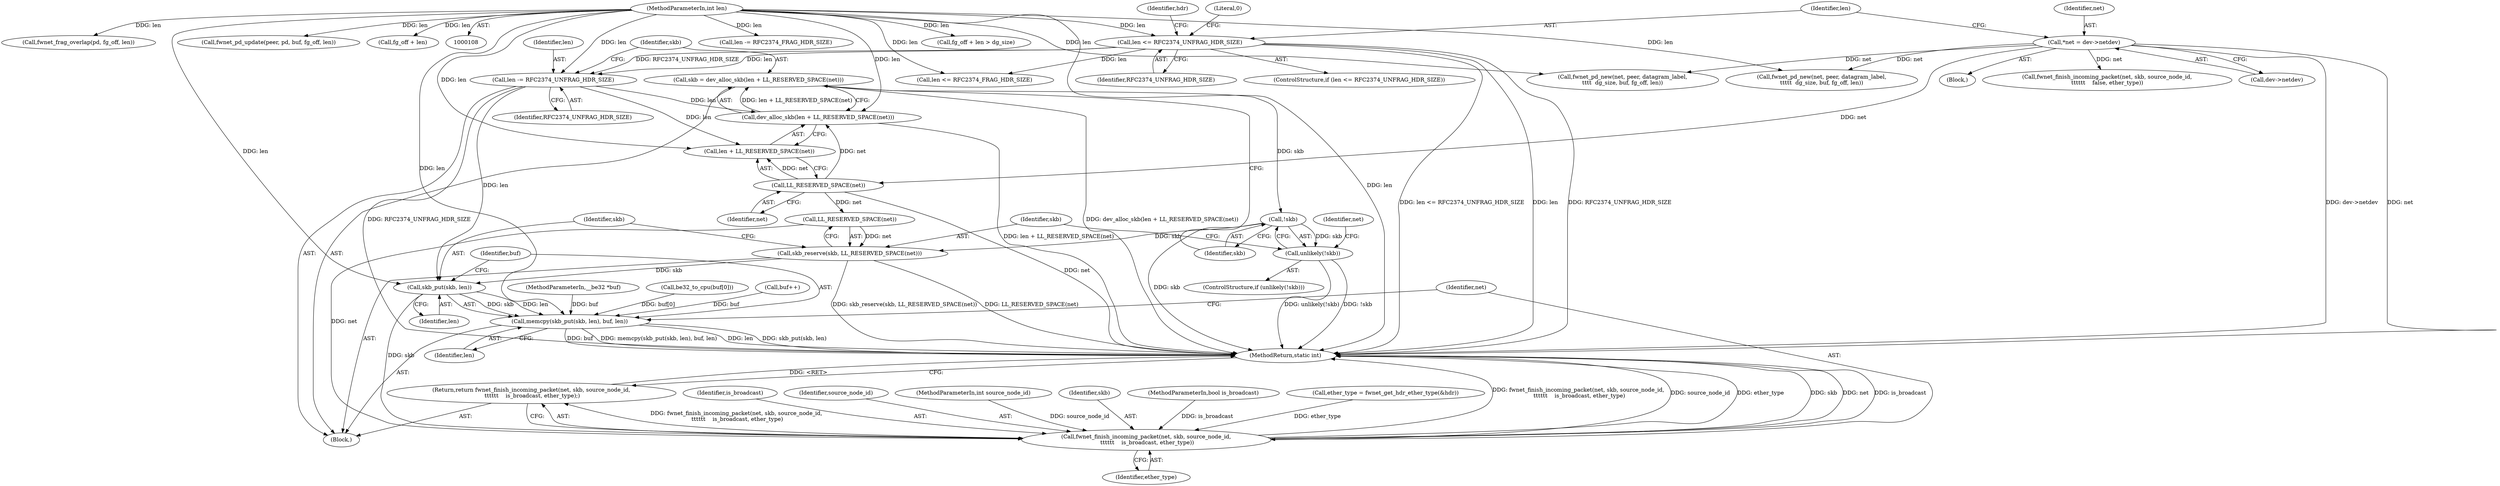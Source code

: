 digraph "0_linux_667121ace9dbafb368618dbabcf07901c962ddac@integer" {
"1000167" [label="(Call,skb = dev_alloc_skb(len + LL_RESERVED_SPACE(net)))"];
"1000169" [label="(Call,dev_alloc_skb(len + LL_RESERVED_SPACE(net)))"];
"1000164" [label="(Call,len -= RFC2374_UNFRAG_HDR_SIZE)"];
"1000134" [label="(Call,len <= RFC2374_UNFRAG_HDR_SIZE)"];
"1000111" [label="(MethodParameterIn,int len)"];
"1000172" [label="(Call,LL_RESERVED_SPACE(net))"];
"1000118" [label="(Call,*net = dev->netdev)"];
"1000176" [label="(Call,!skb)"];
"1000175" [label="(Call,unlikely(!skb))"];
"1000188" [label="(Call,skb_reserve(skb, LL_RESERVED_SPACE(net)))"];
"1000193" [label="(Call,skb_put(skb, len))"];
"1000192" [label="(Call,memcpy(skb_put(skb, len), buf, len))"];
"1000199" [label="(Call,fwnet_finish_incoming_packet(net, skb, source_node_id,\n \t\t\t\t\t\t    is_broadcast, ether_type))"];
"1000198" [label="(Return,return fwnet_finish_incoming_packet(net, skb, source_node_id,\n \t\t\t\t\t\t    is_broadcast, ether_type);)"];
"1000188" [label="(Call,skb_reserve(skb, LL_RESERVED_SPACE(net)))"];
"1000166" [label="(Identifier,RFC2374_UNFRAG_HDR_SIZE)"];
"1000206" [label="(Call,len <= RFC2374_FRAG_HDR_SIZE)"];
"1000222" [label="(Call,len -= RFC2374_FRAG_HDR_SIZE)"];
"1000177" [label="(Identifier,skb)"];
"1000203" [label="(Identifier,is_broadcast)"];
"1000162" [label="(Call,buf++)"];
"1000259" [label="(Call,fg_off + len > dg_size)"];
"1000175" [label="(Call,unlikely(!skb))"];
"1000111" [label="(MethodParameterIn,int len)"];
"1000190" [label="(Call,LL_RESERVED_SPACE(net))"];
"1000168" [label="(Identifier,skb)"];
"1000202" [label="(Identifier,source_node_id)"];
"1000112" [label="(MethodParameterIn,int source_node_id)"];
"1000173" [label="(Identifier,net)"];
"1000172" [label="(Call,LL_RESERVED_SPACE(net))"];
"1000449" [label="(MethodReturn,static int)"];
"1000189" [label="(Identifier,skb)"];
"1000192" [label="(Call,memcpy(skb_put(skb, len), buf, len))"];
"1000201" [label="(Identifier,skb)"];
"1000182" [label="(Identifier,net)"];
"1000196" [label="(Identifier,buf)"];
"1000115" [label="(Block,)"];
"1000200" [label="(Identifier,net)"];
"1000135" [label="(Identifier,len)"];
"1000194" [label="(Identifier,skb)"];
"1000169" [label="(Call,dev_alloc_skb(len + LL_RESERVED_SPACE(net)))"];
"1000170" [label="(Call,len + LL_RESERVED_SPACE(net))"];
"1000110" [label="(MethodParameterIn,__be32 *buf)"];
"1000114" [label="(MethodParameterIn,bool is_broadcast)"];
"1000118" [label="(Call,*net = dev->netdev)"];
"1000336" [label="(Call,fwnet_frag_overlap(pd, fg_off, len))"];
"1000310" [label="(Call,fwnet_pd_new(net, peer, datagram_label,\n\t\t\t\t  dg_size, buf, fg_off, len))"];
"1000119" [label="(Identifier,net)"];
"1000199" [label="(Call,fwnet_finish_incoming_packet(net, skb, source_node_id,\n \t\t\t\t\t\t    is_broadcast, ether_type))"];
"1000431" [label="(Call,fwnet_finish_incoming_packet(net, skb, source_node_id,\n\t\t\t\t\t\t    false, ether_type))"];
"1000136" [label="(Identifier,RFC2374_UNFRAG_HDR_SIZE)"];
"1000176" [label="(Call,!skb)"];
"1000165" [label="(Identifier,len)"];
"1000120" [label="(Call,dev->netdev)"];
"1000195" [label="(Identifier,len)"];
"1000376" [label="(Call,fwnet_pd_update(peer, pd, buf, fg_off, len))"];
"1000143" [label="(Call,be32_to_cpu(buf[0]))"];
"1000174" [label="(ControlStructure,if (unlikely(!skb)))"];
"1000350" [label="(Call,fwnet_pd_new(net, peer, datagram_label,\n\t\t\t\t\t  dg_size, buf, fg_off, len))"];
"1000204" [label="(Identifier,ether_type)"];
"1000133" [label="(ControlStructure,if (len <= RFC2374_UNFRAG_HDR_SIZE))"];
"1000157" [label="(Call,ether_type = fwnet_get_hdr_ether_type(&hdr))"];
"1000167" [label="(Call,skb = dev_alloc_skb(len + LL_RESERVED_SPACE(net)))"];
"1000164" [label="(Call,len -= RFC2374_UNFRAG_HDR_SIZE)"];
"1000141" [label="(Identifier,hdr)"];
"1000134" [label="(Call,len <= RFC2374_UNFRAG_HDR_SIZE)"];
"1000260" [label="(Call,fg_off + len)"];
"1000156" [label="(Block,)"];
"1000198" [label="(Return,return fwnet_finish_incoming_packet(net, skb, source_node_id,\n \t\t\t\t\t\t    is_broadcast, ether_type);)"];
"1000138" [label="(Literal,0)"];
"1000197" [label="(Identifier,len)"];
"1000193" [label="(Call,skb_put(skb, len))"];
"1000167" -> "1000156"  [label="AST: "];
"1000167" -> "1000169"  [label="CFG: "];
"1000168" -> "1000167"  [label="AST: "];
"1000169" -> "1000167"  [label="AST: "];
"1000177" -> "1000167"  [label="CFG: "];
"1000167" -> "1000449"  [label="DDG: dev_alloc_skb(len + LL_RESERVED_SPACE(net))"];
"1000169" -> "1000167"  [label="DDG: len + LL_RESERVED_SPACE(net)"];
"1000167" -> "1000176"  [label="DDG: skb"];
"1000169" -> "1000170"  [label="CFG: "];
"1000170" -> "1000169"  [label="AST: "];
"1000169" -> "1000449"  [label="DDG: len + LL_RESERVED_SPACE(net)"];
"1000164" -> "1000169"  [label="DDG: len"];
"1000111" -> "1000169"  [label="DDG: len"];
"1000172" -> "1000169"  [label="DDG: net"];
"1000164" -> "1000156"  [label="AST: "];
"1000164" -> "1000166"  [label="CFG: "];
"1000165" -> "1000164"  [label="AST: "];
"1000166" -> "1000164"  [label="AST: "];
"1000168" -> "1000164"  [label="CFG: "];
"1000164" -> "1000449"  [label="DDG: RFC2374_UNFRAG_HDR_SIZE"];
"1000134" -> "1000164"  [label="DDG: RFC2374_UNFRAG_HDR_SIZE"];
"1000134" -> "1000164"  [label="DDG: len"];
"1000111" -> "1000164"  [label="DDG: len"];
"1000164" -> "1000170"  [label="DDG: len"];
"1000164" -> "1000193"  [label="DDG: len"];
"1000134" -> "1000133"  [label="AST: "];
"1000134" -> "1000136"  [label="CFG: "];
"1000135" -> "1000134"  [label="AST: "];
"1000136" -> "1000134"  [label="AST: "];
"1000138" -> "1000134"  [label="CFG: "];
"1000141" -> "1000134"  [label="CFG: "];
"1000134" -> "1000449"  [label="DDG: len <= RFC2374_UNFRAG_HDR_SIZE"];
"1000134" -> "1000449"  [label="DDG: len"];
"1000134" -> "1000449"  [label="DDG: RFC2374_UNFRAG_HDR_SIZE"];
"1000111" -> "1000134"  [label="DDG: len"];
"1000134" -> "1000206"  [label="DDG: len"];
"1000111" -> "1000108"  [label="AST: "];
"1000111" -> "1000449"  [label="DDG: len"];
"1000111" -> "1000170"  [label="DDG: len"];
"1000111" -> "1000193"  [label="DDG: len"];
"1000111" -> "1000192"  [label="DDG: len"];
"1000111" -> "1000206"  [label="DDG: len"];
"1000111" -> "1000222"  [label="DDG: len"];
"1000111" -> "1000259"  [label="DDG: len"];
"1000111" -> "1000260"  [label="DDG: len"];
"1000111" -> "1000310"  [label="DDG: len"];
"1000111" -> "1000336"  [label="DDG: len"];
"1000111" -> "1000350"  [label="DDG: len"];
"1000111" -> "1000376"  [label="DDG: len"];
"1000172" -> "1000170"  [label="AST: "];
"1000172" -> "1000173"  [label="CFG: "];
"1000173" -> "1000172"  [label="AST: "];
"1000170" -> "1000172"  [label="CFG: "];
"1000172" -> "1000449"  [label="DDG: net"];
"1000172" -> "1000170"  [label="DDG: net"];
"1000118" -> "1000172"  [label="DDG: net"];
"1000172" -> "1000190"  [label="DDG: net"];
"1000118" -> "1000115"  [label="AST: "];
"1000118" -> "1000120"  [label="CFG: "];
"1000119" -> "1000118"  [label="AST: "];
"1000120" -> "1000118"  [label="AST: "];
"1000135" -> "1000118"  [label="CFG: "];
"1000118" -> "1000449"  [label="DDG: dev->netdev"];
"1000118" -> "1000449"  [label="DDG: net"];
"1000118" -> "1000310"  [label="DDG: net"];
"1000118" -> "1000350"  [label="DDG: net"];
"1000118" -> "1000431"  [label="DDG: net"];
"1000176" -> "1000175"  [label="AST: "];
"1000176" -> "1000177"  [label="CFG: "];
"1000177" -> "1000176"  [label="AST: "];
"1000175" -> "1000176"  [label="CFG: "];
"1000176" -> "1000449"  [label="DDG: skb"];
"1000176" -> "1000175"  [label="DDG: skb"];
"1000176" -> "1000188"  [label="DDG: skb"];
"1000175" -> "1000174"  [label="AST: "];
"1000182" -> "1000175"  [label="CFG: "];
"1000189" -> "1000175"  [label="CFG: "];
"1000175" -> "1000449"  [label="DDG: !skb"];
"1000175" -> "1000449"  [label="DDG: unlikely(!skb)"];
"1000188" -> "1000156"  [label="AST: "];
"1000188" -> "1000190"  [label="CFG: "];
"1000189" -> "1000188"  [label="AST: "];
"1000190" -> "1000188"  [label="AST: "];
"1000194" -> "1000188"  [label="CFG: "];
"1000188" -> "1000449"  [label="DDG: skb_reserve(skb, LL_RESERVED_SPACE(net))"];
"1000188" -> "1000449"  [label="DDG: LL_RESERVED_SPACE(net)"];
"1000190" -> "1000188"  [label="DDG: net"];
"1000188" -> "1000193"  [label="DDG: skb"];
"1000193" -> "1000192"  [label="AST: "];
"1000193" -> "1000195"  [label="CFG: "];
"1000194" -> "1000193"  [label="AST: "];
"1000195" -> "1000193"  [label="AST: "];
"1000196" -> "1000193"  [label="CFG: "];
"1000193" -> "1000192"  [label="DDG: skb"];
"1000193" -> "1000192"  [label="DDG: len"];
"1000193" -> "1000199"  [label="DDG: skb"];
"1000192" -> "1000156"  [label="AST: "];
"1000192" -> "1000197"  [label="CFG: "];
"1000196" -> "1000192"  [label="AST: "];
"1000197" -> "1000192"  [label="AST: "];
"1000200" -> "1000192"  [label="CFG: "];
"1000192" -> "1000449"  [label="DDG: len"];
"1000192" -> "1000449"  [label="DDG: skb_put(skb, len)"];
"1000192" -> "1000449"  [label="DDG: buf"];
"1000192" -> "1000449"  [label="DDG: memcpy(skb_put(skb, len), buf, len)"];
"1000143" -> "1000192"  [label="DDG: buf[0]"];
"1000162" -> "1000192"  [label="DDG: buf"];
"1000110" -> "1000192"  [label="DDG: buf"];
"1000199" -> "1000198"  [label="AST: "];
"1000199" -> "1000204"  [label="CFG: "];
"1000200" -> "1000199"  [label="AST: "];
"1000201" -> "1000199"  [label="AST: "];
"1000202" -> "1000199"  [label="AST: "];
"1000203" -> "1000199"  [label="AST: "];
"1000204" -> "1000199"  [label="AST: "];
"1000198" -> "1000199"  [label="CFG: "];
"1000199" -> "1000449"  [label="DDG: skb"];
"1000199" -> "1000449"  [label="DDG: net"];
"1000199" -> "1000449"  [label="DDG: is_broadcast"];
"1000199" -> "1000449"  [label="DDG: fwnet_finish_incoming_packet(net, skb, source_node_id,\n \t\t\t\t\t\t    is_broadcast, ether_type)"];
"1000199" -> "1000449"  [label="DDG: source_node_id"];
"1000199" -> "1000449"  [label="DDG: ether_type"];
"1000199" -> "1000198"  [label="DDG: fwnet_finish_incoming_packet(net, skb, source_node_id,\n \t\t\t\t\t\t    is_broadcast, ether_type)"];
"1000190" -> "1000199"  [label="DDG: net"];
"1000112" -> "1000199"  [label="DDG: source_node_id"];
"1000114" -> "1000199"  [label="DDG: is_broadcast"];
"1000157" -> "1000199"  [label="DDG: ether_type"];
"1000198" -> "1000156"  [label="AST: "];
"1000449" -> "1000198"  [label="CFG: "];
"1000198" -> "1000449"  [label="DDG: <RET>"];
}
